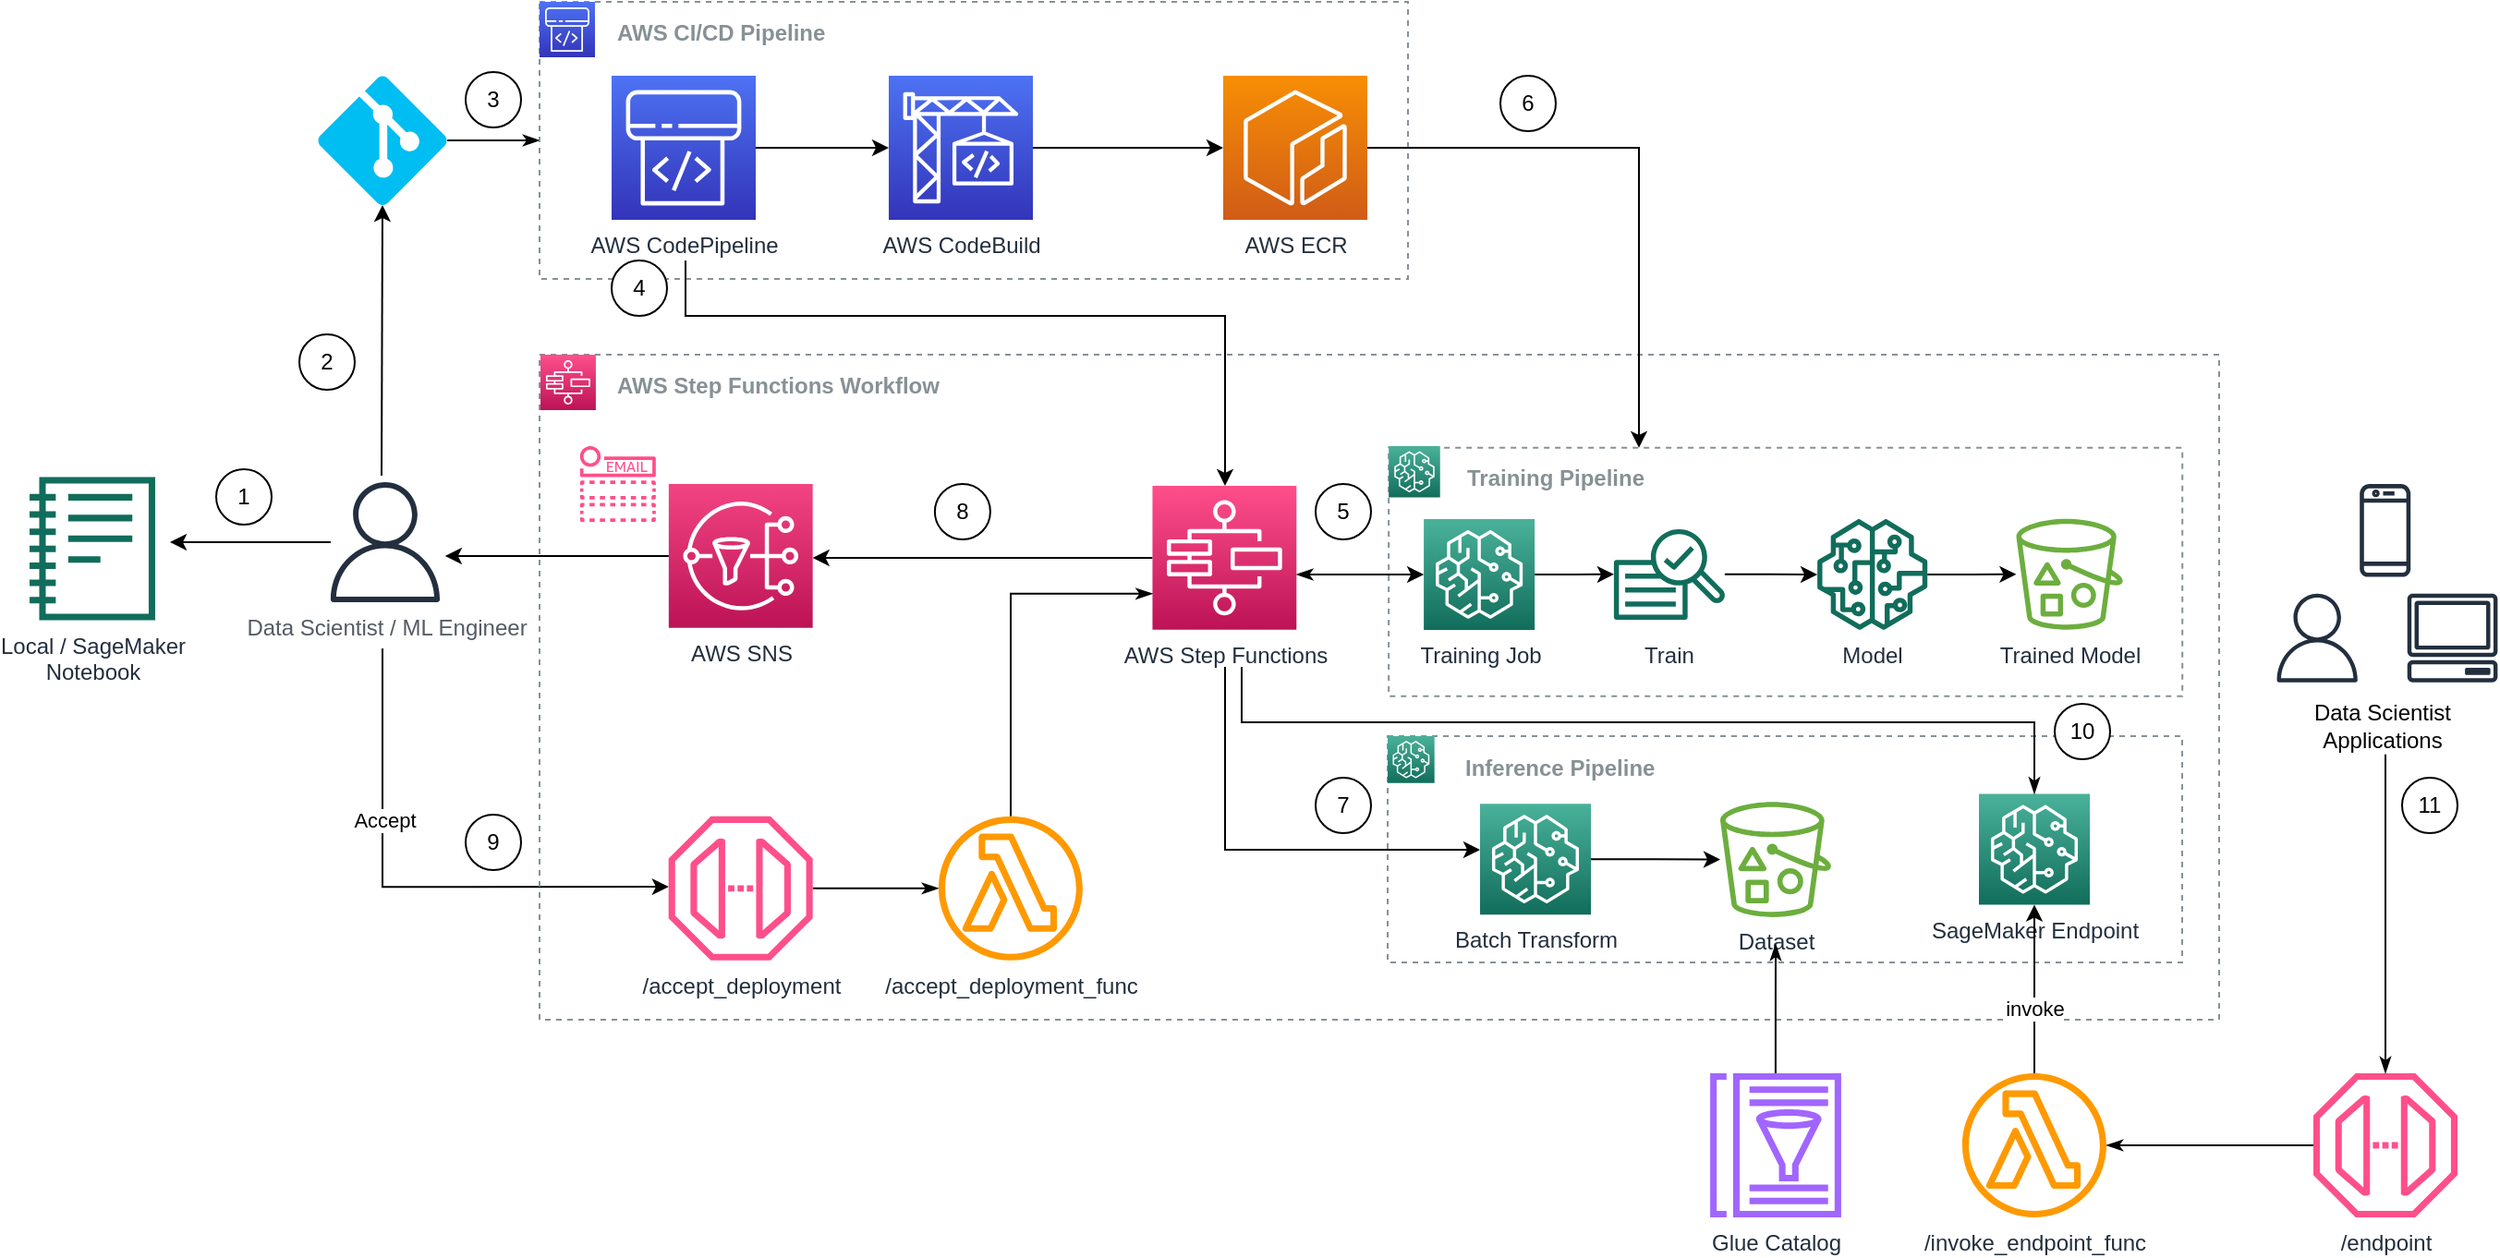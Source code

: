 <mxfile version="15.5.2" type="github">
  <diagram id="j37Jz2b9IyT9WRS_cPEV" name="Page-1">
    <mxGraphModel dx="2523" dy="934" grid="1" gridSize="10" guides="1" tooltips="1" connect="1" arrows="1" fold="1" page="1" pageScale="1" pageWidth="850" pageHeight="1100" math="0" shadow="0">
      <root>
        <mxCell id="0" />
        <mxCell id="1" parent="0" />
        <mxCell id="5Ti28n0uI5nl5lniaKAq-7" style="edgeStyle=orthogonalEdgeStyle;rounded=0;orthogonalLoop=1;jettySize=auto;html=1;entryX=0.5;entryY=1;entryDx=0;entryDy=0;entryPerimeter=0;startArrow=none;startFill=0;" edge="1" parent="1" target="b2e7_tQQ3vltjg-f_0wM-10">
          <mxGeometry relative="1" as="geometry">
            <mxPoint x="84.5" y="456.5" as="sourcePoint" />
          </mxGeometry>
        </mxCell>
        <mxCell id="5Ti28n0uI5nl5lniaKAq-9" style="edgeStyle=orthogonalEdgeStyle;rounded=0;orthogonalLoop=1;jettySize=auto;html=1;startArrow=none;startFill=0;" edge="1" parent="1">
          <mxGeometry relative="1" as="geometry">
            <mxPoint x="85" y="550" as="sourcePoint" />
            <mxPoint x="239.923" y="679.059" as="targetPoint" />
            <Array as="points">
              <mxPoint x="85" y="679" />
            </Array>
          </mxGeometry>
        </mxCell>
        <mxCell id="5Ti28n0uI5nl5lniaKAq-10" value="Accept" style="edgeLabel;html=1;align=center;verticalAlign=middle;resizable=0;points=[];" vertex="1" connectable="0" parent="5Ti28n0uI5nl5lniaKAq-9">
          <mxGeometry x="-0.349" y="1" relative="1" as="geometry">
            <mxPoint as="offset" />
          </mxGeometry>
        </mxCell>
        <mxCell id="5Ti28n0uI5nl5lniaKAq-82" style="edgeStyle=orthogonalEdgeStyle;rounded=0;orthogonalLoop=1;jettySize=auto;html=1;startArrow=none;startFill=0;endArrow=classicThin;endFill=1;" edge="1" parent="1" source="b2e7_tQQ3vltjg-f_0wM-10" target="b2e7_tQQ3vltjg-f_0wM-1">
          <mxGeometry relative="1" as="geometry" />
        </mxCell>
        <mxCell id="b2e7_tQQ3vltjg-f_0wM-10" value="" style="verticalLabelPosition=bottom;html=1;verticalAlign=top;align=center;strokeColor=none;fillColor=#00BEF2;shape=mxgraph.azure.git_repository;" parent="1" vertex="1">
          <mxGeometry x="50" y="240" width="70" height="70" as="geometry" />
        </mxCell>
        <mxCell id="b2e7_tQQ3vltjg-f_0wM-20" value="" style="group" parent="1" vertex="1" connectable="0">
          <mxGeometry x="170" y="200" width="470" height="170" as="geometry" />
        </mxCell>
        <mxCell id="b2e7_tQQ3vltjg-f_0wM-1" value="&lt;blockquote style=&quot;margin: 0 0 0 40px ; border: none ; padding: 0px&quot;&gt;&lt;b&gt;AWS CI/CD Pipeline&lt;/b&gt;&lt;/blockquote&gt;" style="outlineConnect=0;gradientColor=none;html=1;whiteSpace=wrap;fontSize=12;fontStyle=0;strokeColor=#879196;fillColor=none;verticalAlign=top;align=left;fontColor=#879196;dashed=1;spacingTop=3;" parent="b2e7_tQQ3vltjg-f_0wM-20" vertex="1">
          <mxGeometry width="470" height="150" as="geometry" />
        </mxCell>
        <mxCell id="b2e7_tQQ3vltjg-f_0wM-2" value="AWS CodePipeline" style="sketch=0;points=[[0,0,0],[0.25,0,0],[0.5,0,0],[0.75,0,0],[1,0,0],[0,1,0],[0.25,1,0],[0.5,1,0],[0.75,1,0],[1,1,0],[0,0.25,0],[0,0.5,0],[0,0.75,0],[1,0.25,0],[1,0.5,0],[1,0.75,0]];outlineConnect=0;fontColor=#232F3E;gradientColor=#4D72F3;gradientDirection=north;fillColor=#3334B9;strokeColor=#ffffff;dashed=0;verticalLabelPosition=bottom;verticalAlign=top;align=center;html=1;fontSize=12;fontStyle=0;aspect=fixed;shape=mxgraph.aws4.resourceIcon;resIcon=mxgraph.aws4.codepipeline;" parent="b2e7_tQQ3vltjg-f_0wM-20" vertex="1">
          <mxGeometry x="39" y="40" width="78" height="78" as="geometry" />
        </mxCell>
        <mxCell id="b2e7_tQQ3vltjg-f_0wM-3" value="AWS CodeBuild" style="sketch=0;points=[[0,0,0],[0.25,0,0],[0.5,0,0],[0.75,0,0],[1,0,0],[0,1,0],[0.25,1,0],[0.5,1,0],[0.75,1,0],[1,1,0],[0,0.25,0],[0,0.5,0],[0,0.75,0],[1,0.25,0],[1,0.5,0],[1,0.75,0]];outlineConnect=0;fontColor=#232F3E;gradientColor=#4D72F3;gradientDirection=north;fillColor=#3334B9;strokeColor=#ffffff;dashed=0;verticalLabelPosition=bottom;verticalAlign=top;align=center;html=1;fontSize=12;fontStyle=0;aspect=fixed;shape=mxgraph.aws4.resourceIcon;resIcon=mxgraph.aws4.codebuild;" parent="b2e7_tQQ3vltjg-f_0wM-20" vertex="1">
          <mxGeometry x="189" y="40" width="78" height="78" as="geometry" />
        </mxCell>
        <mxCell id="b2e7_tQQ3vltjg-f_0wM-7" style="edgeStyle=orthogonalEdgeStyle;rounded=0;orthogonalLoop=1;jettySize=auto;html=1;" parent="b2e7_tQQ3vltjg-f_0wM-20" source="b2e7_tQQ3vltjg-f_0wM-2" target="b2e7_tQQ3vltjg-f_0wM-3" edge="1">
          <mxGeometry relative="1" as="geometry" />
        </mxCell>
        <mxCell id="b2e7_tQQ3vltjg-f_0wM-4" value="AWS ECR" style="sketch=0;points=[[0,0,0],[0.25,0,0],[0.5,0,0],[0.75,0,0],[1,0,0],[0,1,0],[0.25,1,0],[0.5,1,0],[0.75,1,0],[1,1,0],[0,0.25,0],[0,0.5,0],[0,0.75,0],[1,0.25,0],[1,0.5,0],[1,0.75,0]];outlineConnect=0;fontColor=#232F3E;gradientColor=#F78E04;gradientDirection=north;fillColor=#D05C17;strokeColor=#ffffff;dashed=0;verticalLabelPosition=bottom;verticalAlign=top;align=center;html=1;fontSize=12;fontStyle=0;aspect=fixed;shape=mxgraph.aws4.resourceIcon;resIcon=mxgraph.aws4.ecr;" parent="b2e7_tQQ3vltjg-f_0wM-20" vertex="1">
          <mxGeometry x="370" y="40" width="78" height="78" as="geometry" />
        </mxCell>
        <mxCell id="b2e7_tQQ3vltjg-f_0wM-6" style="edgeStyle=orthogonalEdgeStyle;rounded=0;orthogonalLoop=1;jettySize=auto;html=1;" parent="b2e7_tQQ3vltjg-f_0wM-20" source="b2e7_tQQ3vltjg-f_0wM-3" target="b2e7_tQQ3vltjg-f_0wM-4" edge="1">
          <mxGeometry relative="1" as="geometry" />
        </mxCell>
        <mxCell id="b2e7_tQQ3vltjg-f_0wM-5" value="" style="shape=image;html=1;verticalAlign=top;verticalLabelPosition=bottom;labelBackgroundColor=#ffffff;imageAspect=0;aspect=fixed;image=https://cdn4.iconfinder.com/data/icons/logos-and-brands/512/97_Docker_logo_logos-128.png" parent="b2e7_tQQ3vltjg-f_0wM-20" vertex="1">
          <mxGeometry x="297" y="80" width="50" height="50" as="geometry" />
        </mxCell>
        <mxCell id="b2e7_tQQ3vltjg-f_0wM-22" value="" style="sketch=0;points=[[0,0,0],[0.25,0,0],[0.5,0,0],[0.75,0,0],[1,0,0],[0,1,0],[0.25,1,0],[0.5,1,0],[0.75,1,0],[1,1,0],[0,0.25,0],[0,0.5,0],[0,0.75,0],[1,0.25,0],[1,0.5,0],[1,0.75,0]];outlineConnect=0;fontColor=#232F3E;gradientColor=#4D72F3;gradientDirection=north;fillColor=#3334B9;strokeColor=#ffffff;dashed=0;verticalLabelPosition=bottom;verticalAlign=top;align=center;html=1;fontSize=12;fontStyle=0;aspect=fixed;shape=mxgraph.aws4.resourceIcon;resIcon=mxgraph.aws4.codepipeline;" parent="b2e7_tQQ3vltjg-f_0wM-20" vertex="1">
          <mxGeometry width="30" height="30" as="geometry" />
        </mxCell>
        <mxCell id="5Ti28n0uI5nl5lniaKAq-58" value="4" style="ellipse;whiteSpace=wrap;html=1;aspect=fixed;" vertex="1" parent="b2e7_tQQ3vltjg-f_0wM-20">
          <mxGeometry x="39" y="140" width="30" height="30" as="geometry" />
        </mxCell>
        <mxCell id="b2e7_tQQ3vltjg-f_0wM-25" style="edgeStyle=orthogonalEdgeStyle;rounded=0;orthogonalLoop=1;jettySize=auto;html=1;fontSize=14;" parent="1" target="b2e7_tQQ3vltjg-f_0wM-24" edge="1">
          <mxGeometry relative="1" as="geometry">
            <mxPoint x="249" y="340" as="sourcePoint" />
            <Array as="points">
              <mxPoint x="249" y="370" />
              <mxPoint x="541" y="370" />
            </Array>
          </mxGeometry>
        </mxCell>
        <mxCell id="b2e7_tQQ3vltjg-f_0wM-31" value="" style="group" parent="1" vertex="1" connectable="0">
          <mxGeometry x="170" y="391" width="910" height="360" as="geometry" />
        </mxCell>
        <mxCell id="b2e7_tQQ3vltjg-f_0wM-21" value="&lt;blockquote style=&quot;margin: 0 0 0 40px ; border: none ; padding: 0px&quot;&gt;&lt;b&gt;AWS Step Functions Workflow&lt;/b&gt;&lt;/blockquote&gt;" style="outlineConnect=0;gradientColor=none;html=1;whiteSpace=wrap;fontSize=12;fontStyle=0;strokeColor=#879196;fillColor=none;verticalAlign=top;align=left;fontColor=#879196;dashed=1;spacingTop=3;" parent="b2e7_tQQ3vltjg-f_0wM-31" vertex="1">
          <mxGeometry width="909.001" height="360" as="geometry" />
        </mxCell>
        <mxCell id="b2e7_tQQ3vltjg-f_0wM-23" value="" style="sketch=0;points=[[0,0,0],[0.25,0,0],[0.5,0,0],[0.75,0,0],[1,0,0],[0,1,0],[0.25,1,0],[0.5,1,0],[0.75,1,0],[1,1,0],[0,0.25,0],[0,0.5,0],[0,0.75,0],[1,0.25,0],[1,0.5,0],[1,0.75,0]];outlineConnect=0;fontColor=#232F3E;gradientColor=#FF4F8B;gradientDirection=north;fillColor=#BC1356;strokeColor=#ffffff;dashed=0;verticalLabelPosition=bottom;verticalAlign=top;align=center;html=1;fontSize=12;fontStyle=0;aspect=fixed;shape=mxgraph.aws4.resourceIcon;resIcon=mxgraph.aws4.step_functions;" parent="b2e7_tQQ3vltjg-f_0wM-31" vertex="1">
          <mxGeometry x="0.499" width="29.967" height="29.967" as="geometry" />
        </mxCell>
        <mxCell id="Zc0Y9S3saHH1EsJJb78X-13" style="edgeStyle=orthogonalEdgeStyle;rounded=0;orthogonalLoop=1;jettySize=auto;html=1;startArrow=classicThin;startFill=1;" parent="b2e7_tQQ3vltjg-f_0wM-31" source="b2e7_tQQ3vltjg-f_0wM-24" target="Zc0Y9S3saHH1EsJJb78X-7" edge="1">
          <mxGeometry relative="1" as="geometry">
            <Array as="points">
              <mxPoint x="430" y="119" />
              <mxPoint x="430" y="119" />
            </Array>
          </mxGeometry>
        </mxCell>
        <mxCell id="Zc0Y9S3saHH1EsJJb78X-18" value="" style="edgeStyle=orthogonalEdgeStyle;rounded=0;orthogonalLoop=1;jettySize=auto;html=1;" parent="b2e7_tQQ3vltjg-f_0wM-31" source="b2e7_tQQ3vltjg-f_0wM-24" target="Zc0Y9S3saHH1EsJJb78X-16" edge="1">
          <mxGeometry relative="1" as="geometry">
            <Array as="points">
              <mxPoint x="210" y="110" />
              <mxPoint x="210" y="110" />
            </Array>
          </mxGeometry>
        </mxCell>
        <mxCell id="b2e7_tQQ3vltjg-f_0wM-24" value="AWS Step Functions" style="sketch=0;points=[[0,0,0],[0.25,0,0],[0.5,0,0],[0.75,0,0],[1,0,0],[0,1,0],[0.25,1,0],[0.5,1,0],[0.75,1,0],[1,1,0],[0,0.25,0],[0,0.5,0],[0,0.75,0],[1,0.25,0],[1,0.5,0],[1,0.75,0]];outlineConnect=0;fontColor=#232F3E;gradientColor=#FF4F8B;gradientDirection=north;fillColor=#BC1356;strokeColor=#ffffff;dashed=0;verticalLabelPosition=bottom;verticalAlign=top;align=center;html=1;fontSize=12;fontStyle=0;aspect=fixed;shape=mxgraph.aws4.resourceIcon;resIcon=mxgraph.aws4.step_functions;" parent="b2e7_tQQ3vltjg-f_0wM-31" vertex="1">
          <mxGeometry x="331.726" y="71" width="77.914" height="77.914" as="geometry" />
        </mxCell>
        <mxCell id="Zc0Y9S3saHH1EsJJb78X-12" value="" style="group" parent="b2e7_tQQ3vltjg-f_0wM-31" vertex="1" connectable="0">
          <mxGeometry x="459.58" y="49.5" width="429.53" height="134.5" as="geometry" />
        </mxCell>
        <mxCell id="b2e7_tQQ3vltjg-f_0wM-29" value="&lt;blockquote style=&quot;margin: 0 0 0 40px ; border: none ; padding: 0px&quot;&gt;&lt;b&gt;Training Pipeline&lt;/b&gt;&lt;/blockquote&gt;" style="outlineConnect=0;gradientColor=none;html=1;whiteSpace=wrap;fontSize=12;fontStyle=0;strokeColor=#879196;fillColor=none;verticalAlign=top;align=left;fontColor=#879196;dashed=1;spacingTop=3;" parent="Zc0Y9S3saHH1EsJJb78X-12" vertex="1">
          <mxGeometry y="0.928" width="429.53" height="134.5" as="geometry" />
        </mxCell>
        <mxCell id="5Ti28n0uI5nl5lniaKAq-48" style="edgeStyle=orthogonalEdgeStyle;rounded=0;orthogonalLoop=1;jettySize=auto;html=1;startArrow=none;startFill=0;" edge="1" parent="Zc0Y9S3saHH1EsJJb78X-12" source="Zc0Y9S3saHH1EsJJb78X-1" target="Zc0Y9S3saHH1EsJJb78X-3">
          <mxGeometry relative="1" as="geometry" />
        </mxCell>
        <mxCell id="Zc0Y9S3saHH1EsJJb78X-1" value="Train" style="outlineConnect=0;fontColor=#232F3E;gradientColor=none;fillColor=#116D5B;strokeColor=none;dashed=0;verticalLabelPosition=bottom;verticalAlign=top;align=center;html=1;fontSize=12;fontStyle=0;pointerEvents=1;shape=mxgraph.aws4.sagemaker_train;" parent="Zc0Y9S3saHH1EsJJb78X-12" vertex="1">
          <mxGeometry x="121.867" y="39.472" width="60" height="60" as="geometry" />
        </mxCell>
        <mxCell id="5Ti28n0uI5nl5lniaKAq-49" value="" style="edgeStyle=orthogonalEdgeStyle;rounded=0;orthogonalLoop=1;jettySize=auto;html=1;startArrow=none;startFill=0;" edge="1" parent="Zc0Y9S3saHH1EsJJb78X-12" source="Zc0Y9S3saHH1EsJJb78X-3" target="5Ti28n0uI5nl5lniaKAq-4">
          <mxGeometry relative="1" as="geometry" />
        </mxCell>
        <mxCell id="Zc0Y9S3saHH1EsJJb78X-3" value="Model" style="outlineConnect=0;fontColor=#232F3E;gradientColor=none;fillColor=#116D5B;strokeColor=none;dashed=0;verticalLabelPosition=bottom;verticalAlign=top;align=center;html=1;fontSize=12;fontStyle=0;aspect=fixed;pointerEvents=1;shape=mxgraph.aws4.sagemaker_model;" parent="Zc0Y9S3saHH1EsJJb78X-12" vertex="1">
          <mxGeometry x="231.746" y="39.469" width="60" height="60" as="geometry" />
        </mxCell>
        <mxCell id="b2e7_tQQ3vltjg-f_0wM-30" value="" style="sketch=0;points=[[0,0,0],[0.25,0,0],[0.5,0,0],[0.75,0,0],[1,0,0],[0,1,0],[0.25,1,0],[0.5,1,0],[0.75,1,0],[1,1,0],[0,0.25,0],[0,0.5,0],[0,0.75,0],[1,0.25,0],[1,0.5,0],[1,0.75,0]];outlineConnect=0;fontColor=#232F3E;gradientColor=#4AB29A;gradientDirection=north;fillColor=#116D5B;strokeColor=#ffffff;dashed=0;verticalLabelPosition=bottom;verticalAlign=top;align=center;html=1;fontSize=12;fontStyle=0;aspect=fixed;shape=mxgraph.aws4.resourceIcon;resIcon=mxgraph.aws4.sagemaker;" parent="Zc0Y9S3saHH1EsJJb78X-12" vertex="1">
          <mxGeometry width="27.797" height="27.797" as="geometry" />
        </mxCell>
        <mxCell id="Zc0Y9S3saHH1EsJJb78X-15" style="edgeStyle=orthogonalEdgeStyle;rounded=0;orthogonalLoop=1;jettySize=auto;html=1;" parent="Zc0Y9S3saHH1EsJJb78X-12" source="Zc0Y9S3saHH1EsJJb78X-7" target="Zc0Y9S3saHH1EsJJb78X-1" edge="1">
          <mxGeometry relative="1" as="geometry" />
        </mxCell>
        <mxCell id="Zc0Y9S3saHH1EsJJb78X-7" value="Training Job" style="points=[[0,0,0],[0.25,0,0],[0.5,0,0],[0.75,0,0],[1,0,0],[0,1,0],[0.25,1,0],[0.5,1,0],[0.75,1,0],[1,1,0],[0,0.25,0],[0,0.5,0],[0,0.75,0],[1,0.25,0],[1,0.5,0],[1,0.75,0]];outlineConnect=0;fontColor=#232F3E;gradientColor=#4AB29A;gradientDirection=north;fillColor=#116D5B;strokeColor=#ffffff;dashed=0;verticalLabelPosition=bottom;verticalAlign=top;align=center;html=1;fontSize=12;fontStyle=0;aspect=fixed;shape=mxgraph.aws4.resourceIcon;resIcon=mxgraph.aws4.sagemaker;" parent="Zc0Y9S3saHH1EsJJb78X-12" vertex="1">
          <mxGeometry x="18.979" y="39.475" width="60" height="60" as="geometry" />
        </mxCell>
        <mxCell id="5Ti28n0uI5nl5lniaKAq-4" value="Trained Model" style="sketch=0;outlineConnect=0;fontColor=#232F3E;gradientColor=none;fillColor=#6CAE3E;strokeColor=none;dashed=0;verticalLabelPosition=bottom;verticalAlign=top;align=center;html=1;fontSize=12;fontStyle=0;aspect=fixed;pointerEvents=1;shape=mxgraph.aws4.bucket_with_objects;" vertex="1" parent="Zc0Y9S3saHH1EsJJb78X-12">
          <mxGeometry x="339.628" y="39.352" width="57.69" height="60" as="geometry" />
        </mxCell>
        <mxCell id="Zc0Y9S3saHH1EsJJb78X-16" value="AWS SNS" style="points=[[0,0,0],[0.25,0,0],[0.5,0,0],[0.75,0,0],[1,0,0],[0,1,0],[0.25,1,0],[0.5,1,0],[0.75,1,0],[1,1,0],[0,0.25,0],[0,0.5,0],[0,0.75,0],[1,0.25,0],[1,0.5,0],[1,0.75,0]];outlineConnect=0;fontColor=#232F3E;gradientColor=#F34482;gradientDirection=north;fillColor=#BC1356;strokeColor=#ffffff;dashed=0;verticalLabelPosition=bottom;verticalAlign=top;align=center;html=1;fontSize=12;fontStyle=0;aspect=fixed;shape=mxgraph.aws4.resourceIcon;resIcon=mxgraph.aws4.sns;" parent="b2e7_tQQ3vltjg-f_0wM-31" vertex="1">
          <mxGeometry x="69.923" y="70" width="77.914" height="77.914" as="geometry" />
        </mxCell>
        <mxCell id="5Ti28n0uI5nl5lniaKAq-29" value="" style="sketch=0;outlineConnect=0;fontColor=#232F3E;gradientColor=none;fillColor=#FF4F8B;strokeColor=none;dashed=0;verticalLabelPosition=bottom;verticalAlign=top;align=center;html=1;fontSize=12;fontStyle=0;aspect=fixed;pointerEvents=1;shape=mxgraph.aws4.email_notification;" vertex="1" parent="b2e7_tQQ3vltjg-f_0wM-31">
          <mxGeometry x="21.92" y="49.5" width="41" height="41" as="geometry" />
        </mxCell>
        <mxCell id="5Ti28n0uI5nl5lniaKAq-57" value="5" style="ellipse;whiteSpace=wrap;html=1;aspect=fixed;" vertex="1" parent="b2e7_tQQ3vltjg-f_0wM-31">
          <mxGeometry x="420" y="70" width="30" height="30" as="geometry" />
        </mxCell>
        <mxCell id="5Ti28n0uI5nl5lniaKAq-55" value="7" style="ellipse;whiteSpace=wrap;html=1;aspect=fixed;" vertex="1" parent="b2e7_tQQ3vltjg-f_0wM-31">
          <mxGeometry x="420" y="229" width="30" height="30" as="geometry" />
        </mxCell>
        <mxCell id="5Ti28n0uI5nl5lniaKAq-54" value="8" style="ellipse;whiteSpace=wrap;html=1;aspect=fixed;" vertex="1" parent="b2e7_tQQ3vltjg-f_0wM-31">
          <mxGeometry x="213.95" y="70" width="30" height="30" as="geometry" />
        </mxCell>
        <mxCell id="5Ti28n0uI5nl5lniaKAq-77" style="edgeStyle=orthogonalEdgeStyle;rounded=0;orthogonalLoop=1;jettySize=auto;html=1;startArrow=none;startFill=0;endArrow=classicThin;endFill=1;" edge="1" parent="b2e7_tQQ3vltjg-f_0wM-31" source="5Ti28n0uI5nl5lniaKAq-75" target="5Ti28n0uI5nl5lniaKAq-76">
          <mxGeometry relative="1" as="geometry" />
        </mxCell>
        <mxCell id="5Ti28n0uI5nl5lniaKAq-75" value="/accept_deployment" style="sketch=0;outlineConnect=0;fontColor=#232F3E;gradientColor=none;fillColor=#FF4F8B;strokeColor=none;dashed=0;verticalLabelPosition=bottom;verticalAlign=top;align=center;html=1;fontSize=12;fontStyle=0;aspect=fixed;pointerEvents=1;shape=mxgraph.aws4.endpoint;" vertex="1" parent="b2e7_tQQ3vltjg-f_0wM-31">
          <mxGeometry x="69.84" y="249.91" width="78" height="78" as="geometry" />
        </mxCell>
        <mxCell id="5Ti28n0uI5nl5lniaKAq-78" style="edgeStyle=orthogonalEdgeStyle;rounded=0;orthogonalLoop=1;jettySize=auto;html=1;entryX=0;entryY=0.75;entryDx=0;entryDy=0;entryPerimeter=0;startArrow=none;startFill=0;endArrow=classicThin;endFill=1;" edge="1" parent="b2e7_tQQ3vltjg-f_0wM-31" source="5Ti28n0uI5nl5lniaKAq-76" target="b2e7_tQQ3vltjg-f_0wM-24">
          <mxGeometry relative="1" as="geometry">
            <Array as="points">
              <mxPoint x="255" y="129" />
            </Array>
          </mxGeometry>
        </mxCell>
        <mxCell id="5Ti28n0uI5nl5lniaKAq-76" value="/accept_deployment_func" style="sketch=0;outlineConnect=0;fontColor=#232F3E;gradientColor=none;fillColor=#FF9900;strokeColor=none;dashed=0;verticalLabelPosition=bottom;verticalAlign=top;align=center;html=1;fontSize=12;fontStyle=0;aspect=fixed;pointerEvents=1;shape=mxgraph.aws4.lambda_function;" vertex="1" parent="b2e7_tQQ3vltjg-f_0wM-31">
          <mxGeometry x="215.95" y="249.91" width="78" height="78" as="geometry" />
        </mxCell>
        <mxCell id="Zc0Y9S3saHH1EsJJb78X-2" value="Local / SageMaker&lt;br&gt;Notebook" style="outlineConnect=0;fontColor=#232F3E;gradientColor=none;fillColor=#116D5B;strokeColor=none;dashed=0;verticalLabelPosition=bottom;verticalAlign=top;align=center;html=1;fontSize=12;fontStyle=0;aspect=fixed;pointerEvents=1;shape=mxgraph.aws4.sagemaker_notebook;" parent="1" vertex="1">
          <mxGeometry x="-106" y="457" width="68" height="78" as="geometry" />
        </mxCell>
        <mxCell id="Zc0Y9S3saHH1EsJJb78X-19" style="edgeStyle=orthogonalEdgeStyle;rounded=0;orthogonalLoop=1;jettySize=auto;html=1;" parent="1" source="Zc0Y9S3saHH1EsJJb78X-16" edge="1">
          <mxGeometry relative="1" as="geometry">
            <Array as="points">
              <mxPoint x="160" y="500" />
              <mxPoint x="160" y="500" />
            </Array>
            <mxPoint x="118.934" y="500" as="targetPoint" />
          </mxGeometry>
        </mxCell>
        <mxCell id="Zc0Y9S3saHH1EsJJb78X-21" style="edgeStyle=orthogonalEdgeStyle;rounded=0;orthogonalLoop=1;jettySize=auto;html=1;" parent="1" source="b2e7_tQQ3vltjg-f_0wM-4" target="b2e7_tQQ3vltjg-f_0wM-29" edge="1">
          <mxGeometry relative="1" as="geometry">
            <Array as="points">
              <mxPoint x="765" y="279" />
            </Array>
          </mxGeometry>
        </mxCell>
        <mxCell id="5Ti28n0uI5nl5lniaKAq-15" value="" style="group" vertex="1" connectable="0" parent="1">
          <mxGeometry x="629" y="597.5" width="430" height="122.5" as="geometry" />
        </mxCell>
        <mxCell id="5Ti28n0uI5nl5lniaKAq-16" value="&lt;blockquote style=&quot;margin: 0 0 0 40px ; border: none ; padding: 0px&quot;&gt;&lt;b&gt;Inference Pipeline&lt;/b&gt;&lt;/blockquote&gt;" style="outlineConnect=0;gradientColor=none;html=1;whiteSpace=wrap;fontSize=12;fontStyle=0;strokeColor=#879196;fillColor=none;verticalAlign=top;align=left;fontColor=#879196;dashed=1;spacingTop=3;" vertex="1" parent="5Ti28n0uI5nl5lniaKAq-15">
          <mxGeometry width="430" height="122.5" as="geometry" />
        </mxCell>
        <mxCell id="5Ti28n0uI5nl5lniaKAq-21" value="" style="sketch=0;points=[[0,0,0],[0.25,0,0],[0.5,0,0],[0.75,0,0],[1,0,0],[0,1,0],[0.25,1,0],[0.5,1,0],[0.75,1,0],[1,1,0],[0,0.25,0],[0,0.5,0],[0,0.75,0],[1,0.25,0],[1,0.5,0],[1,0.75,0]];outlineConnect=0;fontColor=#232F3E;gradientColor=#4AB29A;gradientDirection=north;fillColor=#116D5B;strokeColor=#ffffff;dashed=0;verticalLabelPosition=bottom;verticalAlign=top;align=center;html=1;fontSize=12;fontStyle=0;aspect=fixed;shape=mxgraph.aws4.resourceIcon;resIcon=mxgraph.aws4.sagemaker;" vertex="1" parent="5Ti28n0uI5nl5lniaKAq-15">
          <mxGeometry width="25.345" height="25.345" as="geometry" />
        </mxCell>
        <mxCell id="5Ti28n0uI5nl5lniaKAq-28" style="edgeStyle=orthogonalEdgeStyle;rounded=0;orthogonalLoop=1;jettySize=auto;html=1;startArrow=none;startFill=0;" edge="1" parent="5Ti28n0uI5nl5lniaKAq-15" source="5Ti28n0uI5nl5lniaKAq-23" target="5Ti28n0uI5nl5lniaKAq-24">
          <mxGeometry relative="1" as="geometry" />
        </mxCell>
        <mxCell id="5Ti28n0uI5nl5lniaKAq-23" value="Batch Transform" style="points=[[0,0,0],[0.25,0,0],[0.5,0,0],[0.75,0,0],[1,0,0],[0,1,0],[0.25,1,0],[0.5,1,0],[0.75,1,0],[1,1,0],[0,0.25,0],[0,0.5,0],[0,0.75,0],[1,0.25,0],[1,0.5,0],[1,0.75,0]];outlineConnect=0;fontColor=#232F3E;gradientColor=#4AB29A;gradientDirection=north;fillColor=#116D5B;strokeColor=#ffffff;dashed=0;verticalLabelPosition=bottom;verticalAlign=top;align=center;html=1;fontSize=12;fontStyle=0;aspect=fixed;shape=mxgraph.aws4.resourceIcon;resIcon=mxgraph.aws4.sagemaker;" vertex="1" parent="5Ti28n0uI5nl5lniaKAq-15">
          <mxGeometry x="50" y="36.577" width="60" height="60" as="geometry" />
        </mxCell>
        <mxCell id="5Ti28n0uI5nl5lniaKAq-24" value="Dataset" style="sketch=0;outlineConnect=0;fontColor=#232F3E;gradientColor=none;fillColor=#6CAE3E;strokeColor=none;dashed=0;verticalLabelPosition=bottom;verticalAlign=top;align=center;html=1;fontSize=12;fontStyle=0;aspect=fixed;pointerEvents=1;shape=mxgraph.aws4.bucket_with_objects;" vertex="1" parent="5Ti28n0uI5nl5lniaKAq-15">
          <mxGeometry x="180" y="35.565" width="60" height="62.4" as="geometry" />
        </mxCell>
        <mxCell id="5Ti28n0uI5nl5lniaKAq-32" value="SageMaker Endpoint" style="sketch=0;points=[[0,0,0],[0.25,0,0],[0.5,0,0],[0.75,0,0],[1,0,0],[0,1,0],[0.25,1,0],[0.5,1,0],[0.75,1,0],[1,1,0],[0,0.25,0],[0,0.5,0],[0,0.75,0],[1,0.25,0],[1,0.5,0],[1,0.75,0]];outlineConnect=0;fontColor=#232F3E;gradientColor=#4AB29A;gradientDirection=north;fillColor=#116D5B;strokeColor=#ffffff;dashed=0;verticalLabelPosition=bottom;verticalAlign=top;align=center;html=1;fontSize=12;fontStyle=0;aspect=fixed;shape=mxgraph.aws4.resourceIcon;resIcon=mxgraph.aws4.sagemaker;" vertex="1" parent="5Ti28n0uI5nl5lniaKAq-15">
          <mxGeometry x="320" y="31.25" width="60" height="60" as="geometry" />
        </mxCell>
        <mxCell id="5Ti28n0uI5nl5lniaKAq-52" value="10" style="ellipse;whiteSpace=wrap;html=1;aspect=fixed;" vertex="1" parent="5Ti28n0uI5nl5lniaKAq-15">
          <mxGeometry x="361" y="-17.5" width="30" height="30" as="geometry" />
        </mxCell>
        <mxCell id="5Ti28n0uI5nl5lniaKAq-25" style="edgeStyle=orthogonalEdgeStyle;rounded=0;orthogonalLoop=1;jettySize=auto;html=1;startArrow=none;startFill=0;" edge="1" parent="1" target="5Ti28n0uI5nl5lniaKAq-23">
          <mxGeometry relative="1" as="geometry">
            <mxPoint x="541" y="560" as="sourcePoint" />
            <Array as="points">
              <mxPoint x="541" y="659" />
            </Array>
          </mxGeometry>
        </mxCell>
        <mxCell id="5Ti28n0uI5nl5lniaKAq-47" style="edgeStyle=orthogonalEdgeStyle;rounded=0;orthogonalLoop=1;jettySize=auto;html=1;startArrow=none;startFill=0;" edge="1" parent="1" source="5Ti28n0uI5nl5lniaKAq-46">
          <mxGeometry relative="1" as="geometry">
            <mxPoint x="-30" y="492.5" as="targetPoint" />
          </mxGeometry>
        </mxCell>
        <mxCell id="5Ti28n0uI5nl5lniaKAq-46" value="&lt;span style=&quot;color: rgb(84 , 91 , 100)&quot;&gt;Data Scientist / ML Engineer&lt;/span&gt;" style="sketch=0;outlineConnect=0;fontColor=#232F3E;gradientColor=none;fillColor=#232F3E;strokeColor=none;dashed=0;verticalLabelPosition=bottom;verticalAlign=top;align=center;html=1;fontSize=12;fontStyle=0;aspect=fixed;pointerEvents=1;shape=mxgraph.aws4.user;" vertex="1" parent="1">
          <mxGeometry x="54" y="460" width="65" height="65" as="geometry" />
        </mxCell>
        <mxCell id="5Ti28n0uI5nl5lniaKAq-51" value="11" style="ellipse;whiteSpace=wrap;html=1;aspect=fixed;" vertex="1" parent="1">
          <mxGeometry x="1178" y="620" width="30" height="30" as="geometry" />
        </mxCell>
        <mxCell id="5Ti28n0uI5nl5lniaKAq-53" value="9" style="ellipse;whiteSpace=wrap;html=1;aspect=fixed;" vertex="1" parent="1">
          <mxGeometry x="130" y="640" width="30" height="30" as="geometry" />
        </mxCell>
        <mxCell id="5Ti28n0uI5nl5lniaKAq-56" value="6" style="ellipse;whiteSpace=wrap;html=1;aspect=fixed;" vertex="1" parent="1">
          <mxGeometry x="690" y="240" width="30" height="30" as="geometry" />
        </mxCell>
        <mxCell id="5Ti28n0uI5nl5lniaKAq-59" value="3" style="ellipse;whiteSpace=wrap;html=1;aspect=fixed;" vertex="1" parent="1">
          <mxGeometry x="130" y="238" width="30" height="30" as="geometry" />
        </mxCell>
        <mxCell id="5Ti28n0uI5nl5lniaKAq-60" value="2" style="ellipse;whiteSpace=wrap;html=1;aspect=fixed;" vertex="1" parent="1">
          <mxGeometry x="40" y="380" width="30" height="30" as="geometry" />
        </mxCell>
        <mxCell id="5Ti28n0uI5nl5lniaKAq-61" value="1" style="ellipse;whiteSpace=wrap;html=1;aspect=fixed;" vertex="1" parent="1">
          <mxGeometry x="-5" y="453" width="30" height="30" as="geometry" />
        </mxCell>
        <mxCell id="5Ti28n0uI5nl5lniaKAq-62" value="" style="group" vertex="1" connectable="0" parent="1">
          <mxGeometry x="1108.1" y="460.0" width="121.81" height="147.34" as="geometry" />
        </mxCell>
        <mxCell id="5Ti28n0uI5nl5lniaKAq-68" value="" style="group" vertex="1" connectable="0" parent="5Ti28n0uI5nl5lniaKAq-62">
          <mxGeometry width="121.81" height="147.34" as="geometry" />
        </mxCell>
        <mxCell id="5Ti28n0uI5nl5lniaKAq-40" value="" style="sketch=0;outlineConnect=0;fontColor=#232F3E;gradientColor=none;fillColor=#232F3E;strokeColor=none;dashed=0;verticalLabelPosition=bottom;verticalAlign=top;align=center;html=1;fontSize=12;fontStyle=0;aspect=fixed;pointerEvents=1;shape=mxgraph.aws4.user;" vertex="1" parent="5Ti28n0uI5nl5lniaKAq-68">
          <mxGeometry y="60.34" width="48" height="48" as="geometry" />
        </mxCell>
        <mxCell id="5Ti28n0uI5nl5lniaKAq-41" value="" style="sketch=0;outlineConnect=0;fontColor=#232F3E;gradientColor=none;fillColor=#232F3E;strokeColor=none;dashed=0;verticalLabelPosition=bottom;verticalAlign=top;align=center;html=1;fontSize=12;fontStyle=0;aspect=fixed;pointerEvents=1;shape=mxgraph.aws4.client;" vertex="1" parent="5Ti28n0uI5nl5lniaKAq-68">
          <mxGeometry x="72.55" y="60.34" width="49.26" height="48" as="geometry" />
        </mxCell>
        <mxCell id="5Ti28n0uI5nl5lniaKAq-42" value="" style="sketch=0;outlineConnect=0;fontColor=#232F3E;gradientColor=none;fillColor=#232F3E;strokeColor=none;dashed=0;verticalLabelPosition=bottom;verticalAlign=top;align=center;html=1;fontSize=12;fontStyle=0;aspect=fixed;pointerEvents=1;shape=mxgraph.aws4.mobile_client;" vertex="1" parent="5Ti28n0uI5nl5lniaKAq-68">
          <mxGeometry x="47" width="27.51" height="52.34" as="geometry" />
        </mxCell>
        <mxCell id="5Ti28n0uI5nl5lniaKAq-43" value="Data Scientist&lt;br&gt;Applications" style="text;html=1;strokeColor=none;fillColor=none;align=center;verticalAlign=middle;whiteSpace=wrap;rounded=0;" vertex="1" parent="5Ti28n0uI5nl5lniaKAq-68">
          <mxGeometry x="3.85" y="117.34" width="111.04" height="30" as="geometry" />
        </mxCell>
        <mxCell id="5Ti28n0uI5nl5lniaKAq-70" style="edgeStyle=orthogonalEdgeStyle;rounded=0;orthogonalLoop=1;jettySize=auto;html=1;startArrow=none;startFill=0;" edge="1" parent="1" source="5Ti28n0uI5nl5lniaKAq-63" target="5Ti28n0uI5nl5lniaKAq-32">
          <mxGeometry relative="1" as="geometry" />
        </mxCell>
        <mxCell id="5Ti28n0uI5nl5lniaKAq-72" value="invoke" style="edgeLabel;html=1;align=center;verticalAlign=middle;resizable=0;points=[];" vertex="1" connectable="0" parent="5Ti28n0uI5nl5lniaKAq-70">
          <mxGeometry x="-0.236" relative="1" as="geometry">
            <mxPoint as="offset" />
          </mxGeometry>
        </mxCell>
        <mxCell id="5Ti28n0uI5nl5lniaKAq-63" value="/invoke_endpoint_func" style="sketch=0;outlineConnect=0;fontColor=#232F3E;gradientColor=none;fillColor=#FF9900;strokeColor=none;dashed=0;verticalLabelPosition=bottom;verticalAlign=top;align=center;html=1;fontSize=12;fontStyle=0;aspect=fixed;pointerEvents=1;shape=mxgraph.aws4.lambda_function;" vertex="1" parent="1">
          <mxGeometry x="940.0" y="780" width="78" height="78" as="geometry" />
        </mxCell>
        <mxCell id="5Ti28n0uI5nl5lniaKAq-80" style="edgeStyle=orthogonalEdgeStyle;rounded=0;orthogonalLoop=1;jettySize=auto;html=1;startArrow=none;startFill=0;endArrow=classicThin;endFill=1;" edge="1" parent="1" source="5Ti28n0uI5nl5lniaKAq-64" target="5Ti28n0uI5nl5lniaKAq-63">
          <mxGeometry relative="1" as="geometry" />
        </mxCell>
        <mxCell id="5Ti28n0uI5nl5lniaKAq-64" value="/endpoint" style="sketch=0;outlineConnect=0;fontColor=#232F3E;gradientColor=none;fillColor=#FF4F8B;strokeColor=none;dashed=0;verticalLabelPosition=bottom;verticalAlign=top;align=center;html=1;fontSize=12;fontStyle=0;aspect=fixed;pointerEvents=1;shape=mxgraph.aws4.endpoint;" vertex="1" parent="1">
          <mxGeometry x="1130" y="780" width="78" height="78" as="geometry" />
        </mxCell>
        <mxCell id="5Ti28n0uI5nl5lniaKAq-79" style="edgeStyle=orthogonalEdgeStyle;rounded=0;orthogonalLoop=1;jettySize=auto;html=1;startArrow=none;startFill=0;endArrow=classicThin;endFill=1;" edge="1" parent="1" target="5Ti28n0uI5nl5lniaKAq-32">
          <mxGeometry relative="1" as="geometry">
            <mxPoint x="550" y="560" as="sourcePoint" />
            <Array as="points">
              <mxPoint x="550" y="590" />
              <mxPoint x="979" y="590" />
            </Array>
          </mxGeometry>
        </mxCell>
        <mxCell id="5Ti28n0uI5nl5lniaKAq-81" style="edgeStyle=orthogonalEdgeStyle;rounded=0;orthogonalLoop=1;jettySize=auto;html=1;startArrow=none;startFill=0;endArrow=classicThin;endFill=1;" edge="1" parent="1" source="5Ti28n0uI5nl5lniaKAq-43" target="5Ti28n0uI5nl5lniaKAq-64">
          <mxGeometry relative="1" as="geometry">
            <Array as="points">
              <mxPoint x="1169" y="700" />
              <mxPoint x="1169" y="700" />
            </Array>
          </mxGeometry>
        </mxCell>
        <mxCell id="5Ti28n0uI5nl5lniaKAq-84" style="edgeStyle=orthogonalEdgeStyle;rounded=0;orthogonalLoop=1;jettySize=auto;html=1;startArrow=none;startFill=0;endArrow=classicThin;endFill=1;" edge="1" parent="1" source="5Ti28n0uI5nl5lniaKAq-83">
          <mxGeometry relative="1" as="geometry">
            <mxPoint x="839" y="710" as="targetPoint" />
          </mxGeometry>
        </mxCell>
        <mxCell id="5Ti28n0uI5nl5lniaKAq-83" value="Glue Catalog" style="sketch=0;outlineConnect=0;fontColor=#232F3E;gradientColor=none;fillColor=#A166FF;strokeColor=none;dashed=0;verticalLabelPosition=bottom;verticalAlign=top;align=center;html=1;fontSize=12;fontStyle=0;aspect=fixed;pointerEvents=1;shape=mxgraph.aws4.glue_data_catalog;" vertex="1" parent="1">
          <mxGeometry x="803" y="780" width="72" height="78" as="geometry" />
        </mxCell>
      </root>
    </mxGraphModel>
  </diagram>
</mxfile>
